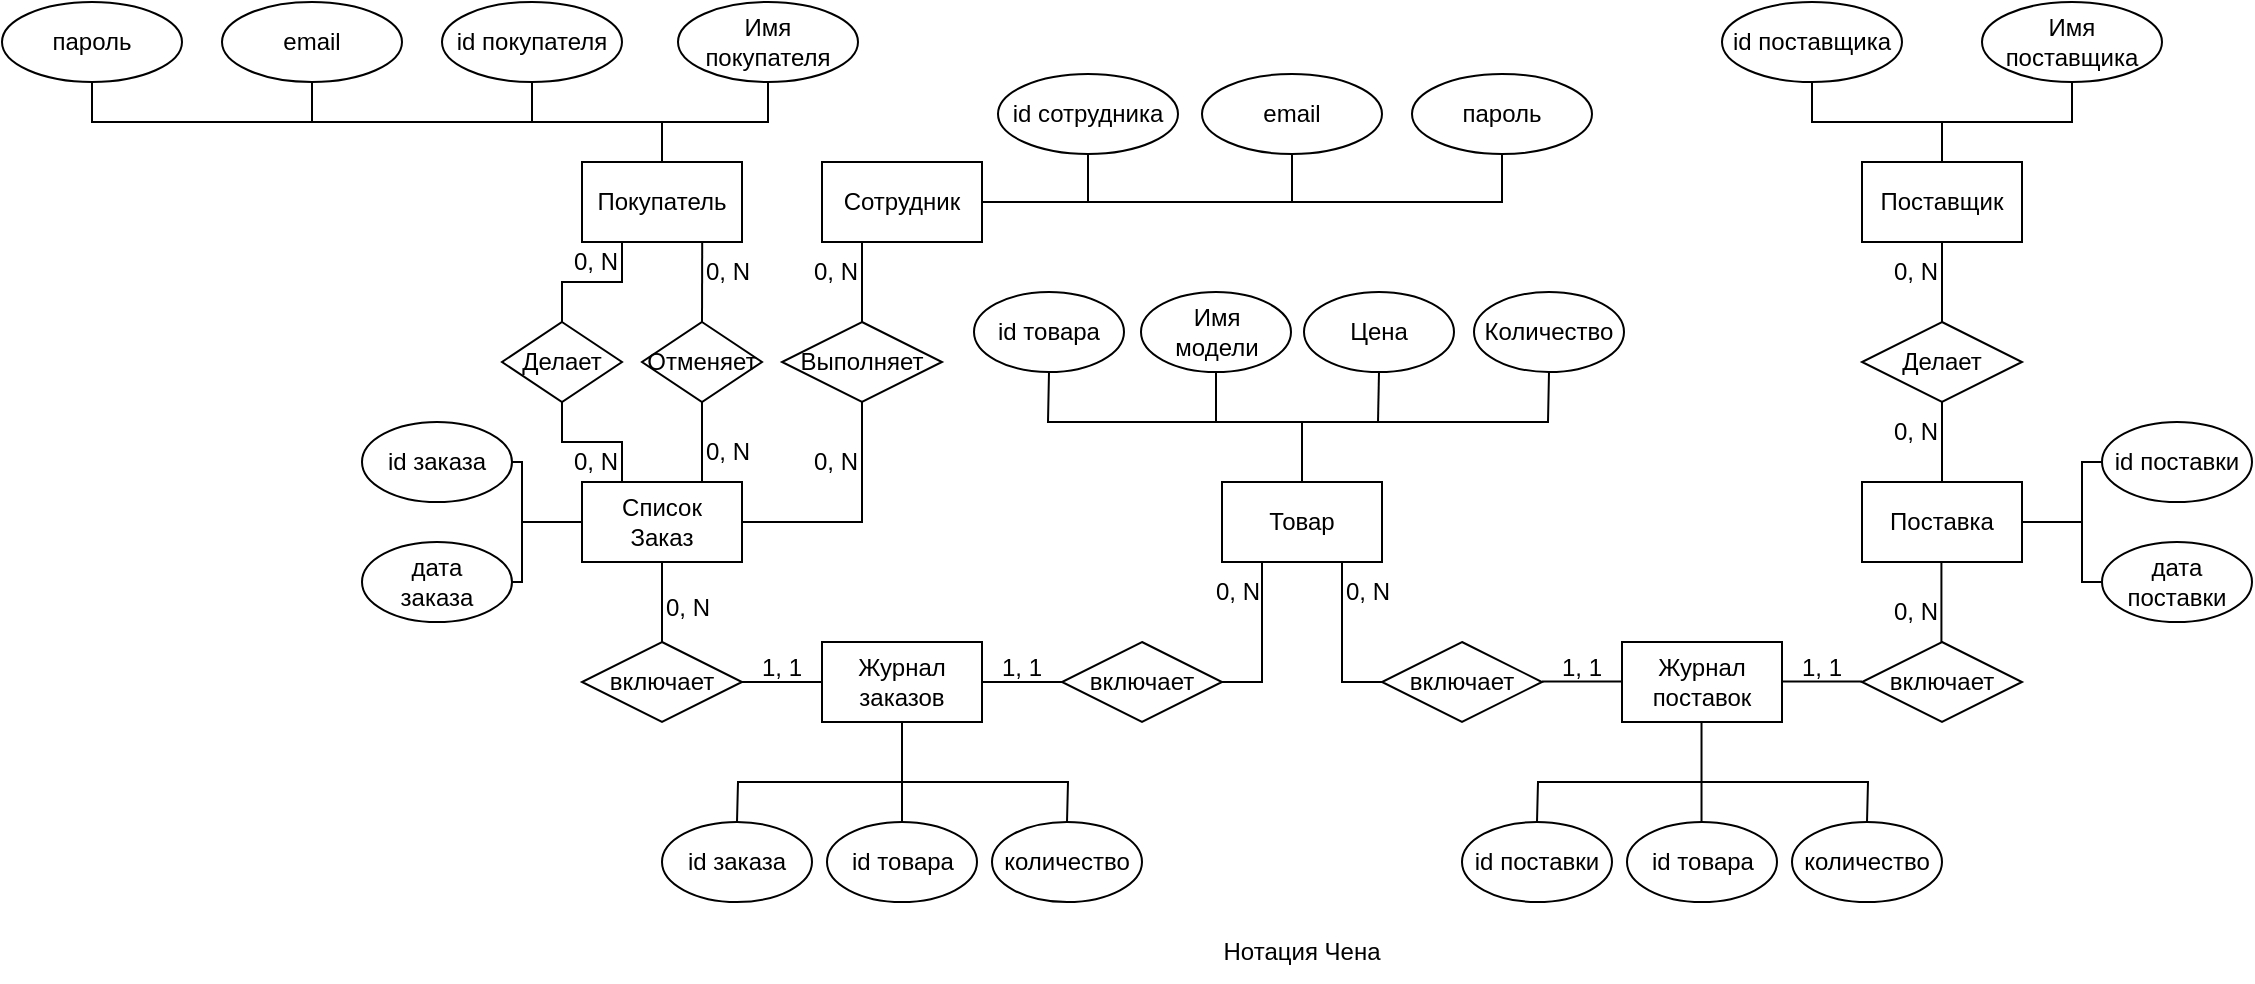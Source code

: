<mxfile version="21.8.0" type="device">
  <diagram name="Страница — 1" id="tyXD_Y5tc0pJUpRLUC1T">
    <mxGraphModel dx="1932" dy="596" grid="1" gridSize="10" guides="1" tooltips="1" connect="1" arrows="1" fold="1" page="1" pageScale="1" pageWidth="827" pageHeight="1169" math="0" shadow="0">
      <root>
        <mxCell id="0" />
        <mxCell id="1" parent="0" />
        <mxCell id="SPETgPv7omVsSzXn5G05-1" value="Товар" style="rounded=0;whiteSpace=wrap;html=1;" parent="1" vertex="1">
          <mxGeometry x="400" y="240" width="80" height="40" as="geometry" />
        </mxCell>
        <mxCell id="SPETgPv7omVsSzXn5G05-2" value="включает" style="rhombus;whiteSpace=wrap;html=1;" parent="1" vertex="1">
          <mxGeometry x="320" y="320" width="80" height="40" as="geometry" />
        </mxCell>
        <mxCell id="SPETgPv7omVsSzXn5G05-3" value="включает" style="rhombus;whiteSpace=wrap;html=1;" parent="1" vertex="1">
          <mxGeometry x="480" y="320" width="80" height="40" as="geometry" />
        </mxCell>
        <mxCell id="SPETgPv7omVsSzXn5G05-4" value="Журнал&lt;br&gt;поставок" style="rounded=0;whiteSpace=wrap;html=1;" parent="1" vertex="1">
          <mxGeometry x="600" y="320" width="80" height="40" as="geometry" />
        </mxCell>
        <mxCell id="SPETgPv7omVsSzXn5G05-5" value="Журнал&lt;br&gt;заказов" style="rounded=0;whiteSpace=wrap;html=1;" parent="1" vertex="1">
          <mxGeometry x="200" y="320" width="80" height="40" as="geometry" />
        </mxCell>
        <mxCell id="SPETgPv7omVsSzXn5G05-6" value="" style="endArrow=none;html=1;rounded=0;entryX=0;entryY=0.5;entryDx=0;entryDy=0;" parent="1" target="SPETgPv7omVsSzXn5G05-2" edge="1">
          <mxGeometry width="50" height="50" relative="1" as="geometry">
            <mxPoint x="280" y="340" as="sourcePoint" />
            <mxPoint x="330" y="290" as="targetPoint" />
          </mxGeometry>
        </mxCell>
        <mxCell id="SPETgPv7omVsSzXn5G05-7" value="" style="endArrow=none;html=1;rounded=0;entryX=0.25;entryY=1;entryDx=0;entryDy=0;exitX=1;exitY=0.5;exitDx=0;exitDy=0;" parent="1" source="SPETgPv7omVsSzXn5G05-2" target="SPETgPv7omVsSzXn5G05-1" edge="1">
          <mxGeometry width="50" height="50" relative="1" as="geometry">
            <mxPoint x="400" y="340" as="sourcePoint" />
            <mxPoint x="450" y="290" as="targetPoint" />
            <Array as="points">
              <mxPoint x="420" y="340" />
            </Array>
          </mxGeometry>
        </mxCell>
        <mxCell id="SPETgPv7omVsSzXn5G05-8" value="" style="endArrow=none;html=1;rounded=0;entryX=0.75;entryY=1;entryDx=0;entryDy=0;exitX=0;exitY=0.5;exitDx=0;exitDy=0;" parent="1" source="SPETgPv7omVsSzXn5G05-3" target="SPETgPv7omVsSzXn5G05-1" edge="1">
          <mxGeometry width="50" height="50" relative="1" as="geometry">
            <mxPoint x="410" y="350" as="sourcePoint" />
            <mxPoint x="430" y="290" as="targetPoint" />
            <Array as="points">
              <mxPoint x="460" y="340" />
            </Array>
          </mxGeometry>
        </mxCell>
        <mxCell id="SPETgPv7omVsSzXn5G05-9" value="" style="endArrow=none;html=1;rounded=0;entryX=0;entryY=0.5;entryDx=0;entryDy=0;" parent="1" edge="1">
          <mxGeometry width="50" height="50" relative="1" as="geometry">
            <mxPoint x="560" y="339.71" as="sourcePoint" />
            <mxPoint x="600" y="339.71" as="targetPoint" />
          </mxGeometry>
        </mxCell>
        <mxCell id="SPETgPv7omVsSzXn5G05-10" value="включает" style="rhombus;whiteSpace=wrap;html=1;" parent="1" vertex="1">
          <mxGeometry x="720" y="320" width="80" height="40" as="geometry" />
        </mxCell>
        <mxCell id="SPETgPv7omVsSzXn5G05-11" value="включает" style="rhombus;whiteSpace=wrap;html=1;" parent="1" vertex="1">
          <mxGeometry x="80" y="320" width="80" height="40" as="geometry" />
        </mxCell>
        <mxCell id="SPETgPv7omVsSzXn5G05-12" value="Список&lt;br&gt;Заказ" style="rounded=0;whiteSpace=wrap;html=1;" parent="1" vertex="1">
          <mxGeometry x="80" y="240" width="80" height="40" as="geometry" />
        </mxCell>
        <mxCell id="SPETgPv7omVsSzXn5G05-13" value="Делает" style="rhombus;whiteSpace=wrap;html=1;" parent="1" vertex="1">
          <mxGeometry x="40" y="160" width="60" height="40" as="geometry" />
        </mxCell>
        <mxCell id="SPETgPv7omVsSzXn5G05-14" value="Покупатель" style="rounded=0;whiteSpace=wrap;html=1;" parent="1" vertex="1">
          <mxGeometry x="80" y="80" width="80" height="40" as="geometry" />
        </mxCell>
        <mxCell id="SPETgPv7omVsSzXn5G05-15" value="" style="endArrow=none;html=1;rounded=0;exitX=0;exitY=0.5;exitDx=0;exitDy=0;entryX=1;entryY=0.5;entryDx=0;entryDy=0;" parent="1" source="SPETgPv7omVsSzXn5G05-5" target="SPETgPv7omVsSzXn5G05-11" edge="1">
          <mxGeometry width="50" height="50" relative="1" as="geometry">
            <mxPoint x="240" y="240" as="sourcePoint" />
            <mxPoint x="290" y="190" as="targetPoint" />
          </mxGeometry>
        </mxCell>
        <mxCell id="SPETgPv7omVsSzXn5G05-16" value="" style="endArrow=none;html=1;rounded=0;exitX=0.5;exitY=0;exitDx=0;exitDy=0;entryX=0.5;entryY=1;entryDx=0;entryDy=0;" parent="1" source="SPETgPv7omVsSzXn5G05-11" target="SPETgPv7omVsSzXn5G05-12" edge="1">
          <mxGeometry width="50" height="50" relative="1" as="geometry">
            <mxPoint x="430" y="240" as="sourcePoint" />
            <mxPoint x="480" y="190" as="targetPoint" />
          </mxGeometry>
        </mxCell>
        <mxCell id="SPETgPv7omVsSzXn5G05-17" value="" style="endArrow=none;html=1;rounded=0;exitX=0.25;exitY=0;exitDx=0;exitDy=0;entryX=0.5;entryY=1;entryDx=0;entryDy=0;" parent="1" source="SPETgPv7omVsSzXn5G05-12" target="SPETgPv7omVsSzXn5G05-13" edge="1">
          <mxGeometry width="50" height="50" relative="1" as="geometry">
            <mxPoint x="180" y="230" as="sourcePoint" />
            <mxPoint x="230" y="180" as="targetPoint" />
            <Array as="points">
              <mxPoint x="100" y="220" />
              <mxPoint x="70" y="220" />
            </Array>
          </mxGeometry>
        </mxCell>
        <mxCell id="SPETgPv7omVsSzXn5G05-18" value="" style="endArrow=none;html=1;rounded=0;exitX=0.5;exitY=0;exitDx=0;exitDy=0;entryX=0.25;entryY=1;entryDx=0;entryDy=0;" parent="1" source="SPETgPv7omVsSzXn5G05-13" target="SPETgPv7omVsSzXn5G05-14" edge="1">
          <mxGeometry width="50" height="50" relative="1" as="geometry">
            <mxPoint x="430" y="240" as="sourcePoint" />
            <mxPoint x="480" y="190" as="targetPoint" />
            <Array as="points">
              <mxPoint x="70" y="140" />
              <mxPoint x="100" y="140" />
            </Array>
          </mxGeometry>
        </mxCell>
        <mxCell id="SPETgPv7omVsSzXn5G05-19" value="Поставка" style="rounded=0;whiteSpace=wrap;html=1;" parent="1" vertex="1">
          <mxGeometry x="720" y="240" width="80" height="40" as="geometry" />
        </mxCell>
        <mxCell id="SPETgPv7omVsSzXn5G05-20" value="Делает" style="rhombus;whiteSpace=wrap;html=1;" parent="1" vertex="1">
          <mxGeometry x="720" y="160" width="80" height="40" as="geometry" />
        </mxCell>
        <mxCell id="SPETgPv7omVsSzXn5G05-21" value="Поставщик" style="rounded=0;whiteSpace=wrap;html=1;" parent="1" vertex="1">
          <mxGeometry x="720" y="80" width="80" height="40" as="geometry" />
        </mxCell>
        <mxCell id="SPETgPv7omVsSzXn5G05-22" value="" style="endArrow=none;html=1;rounded=0;exitX=0.5;exitY=0;exitDx=0;exitDy=0;entryX=0.5;entryY=1;entryDx=0;entryDy=0;" parent="1" source="SPETgPv7omVsSzXn5G05-19" target="SPETgPv7omVsSzXn5G05-20" edge="1">
          <mxGeometry width="50" height="50" relative="1" as="geometry">
            <mxPoint x="820" y="230" as="sourcePoint" />
            <mxPoint x="870" y="180" as="targetPoint" />
          </mxGeometry>
        </mxCell>
        <mxCell id="SPETgPv7omVsSzXn5G05-23" value="" style="endArrow=none;html=1;rounded=0;exitX=0.5;exitY=0;exitDx=0;exitDy=0;entryX=0.5;entryY=1;entryDx=0;entryDy=0;" parent="1" source="SPETgPv7omVsSzXn5G05-20" target="SPETgPv7omVsSzXn5G05-21" edge="1">
          <mxGeometry width="50" height="50" relative="1" as="geometry">
            <mxPoint x="1070" y="240" as="sourcePoint" />
            <mxPoint x="1120" y="190" as="targetPoint" />
          </mxGeometry>
        </mxCell>
        <mxCell id="SPETgPv7omVsSzXn5G05-24" value="" style="endArrow=none;html=1;rounded=0;exitX=0.5;exitY=0;exitDx=0;exitDy=0;entryX=0.5;entryY=1;entryDx=0;entryDy=0;" parent="1" edge="1">
          <mxGeometry width="50" height="50" relative="1" as="geometry">
            <mxPoint x="759.71" y="320" as="sourcePoint" />
            <mxPoint x="759.71" y="280" as="targetPoint" />
          </mxGeometry>
        </mxCell>
        <mxCell id="SPETgPv7omVsSzXn5G05-25" value="" style="endArrow=none;html=1;rounded=0;exitX=0;exitY=0.5;exitDx=0;exitDy=0;entryX=1;entryY=0.5;entryDx=0;entryDy=0;" parent="1" edge="1">
          <mxGeometry width="50" height="50" relative="1" as="geometry">
            <mxPoint x="720" y="339.71" as="sourcePoint" />
            <mxPoint x="680" y="339.71" as="targetPoint" />
          </mxGeometry>
        </mxCell>
        <mxCell id="SPETgPv7omVsSzXn5G05-26" value="id товара" style="ellipse;whiteSpace=wrap;html=1;" parent="1" vertex="1">
          <mxGeometry x="276" y="145" width="75" height="40" as="geometry" />
        </mxCell>
        <mxCell id="SPETgPv7omVsSzXn5G05-27" value="Имя&lt;br&gt;модели" style="ellipse;whiteSpace=wrap;html=1;" parent="1" vertex="1">
          <mxGeometry x="359.5" y="145" width="75" height="40" as="geometry" />
        </mxCell>
        <mxCell id="SPETgPv7omVsSzXn5G05-28" value="Количество" style="ellipse;whiteSpace=wrap;html=1;" parent="1" vertex="1">
          <mxGeometry x="526" y="145" width="75" height="40" as="geometry" />
        </mxCell>
        <mxCell id="SPETgPv7omVsSzXn5G05-29" value="" style="endArrow=none;html=1;rounded=0;exitX=0.5;exitY=0;exitDx=0;exitDy=0;entryX=0.5;entryY=1;entryDx=0;entryDy=0;" parent="1" source="SPETgPv7omVsSzXn5G05-1" target="SPETgPv7omVsSzXn5G05-27" edge="1">
          <mxGeometry width="50" height="50" relative="1" as="geometry">
            <mxPoint x="540" y="290" as="sourcePoint" />
            <mxPoint x="590" y="240" as="targetPoint" />
            <Array as="points">
              <mxPoint x="440" y="210" />
              <mxPoint x="397" y="210" />
            </Array>
          </mxGeometry>
        </mxCell>
        <mxCell id="SPETgPv7omVsSzXn5G05-31" value="" style="endArrow=none;html=1;rounded=0;exitX=0.5;exitY=1;exitDx=0;exitDy=0;entryX=0.5;entryY=1;entryDx=0;entryDy=0;" parent="1" source="SPETgPv7omVsSzXn5G05-26" target="SPETgPv7omVsSzXn5G05-28" edge="1">
          <mxGeometry width="50" height="50" relative="1" as="geometry">
            <mxPoint x="495" y="290" as="sourcePoint" />
            <mxPoint x="545" y="240" as="targetPoint" />
            <Array as="points">
              <mxPoint x="313" y="210" />
              <mxPoint x="395" y="210" />
              <mxPoint x="478" y="210" />
              <mxPoint x="563" y="210" />
            </Array>
          </mxGeometry>
        </mxCell>
        <mxCell id="SPETgPv7omVsSzXn5G05-32" value="1, 1" style="text;html=1;strokeColor=none;fillColor=none;align=center;verticalAlign=middle;whiteSpace=wrap;rounded=0;" parent="1" vertex="1">
          <mxGeometry x="270" y="318" width="60" height="30" as="geometry" />
        </mxCell>
        <mxCell id="SPETgPv7omVsSzXn5G05-33" value="1, 1" style="text;html=1;strokeColor=none;fillColor=none;align=center;verticalAlign=middle;whiteSpace=wrap;rounded=0;" parent="1" vertex="1">
          <mxGeometry x="550" y="318" width="60" height="30" as="geometry" />
        </mxCell>
        <mxCell id="SPETgPv7omVsSzXn5G05-34" value="0, N" style="text;html=1;strokeColor=none;fillColor=none;align=center;verticalAlign=middle;whiteSpace=wrap;rounded=0;" parent="1" vertex="1">
          <mxGeometry x="378" y="280" width="60" height="30" as="geometry" />
        </mxCell>
        <mxCell id="SPETgPv7omVsSzXn5G05-35" value="0, N" style="text;html=1;strokeColor=none;fillColor=none;align=center;verticalAlign=middle;whiteSpace=wrap;rounded=0;" parent="1" vertex="1">
          <mxGeometry x="443" y="280" width="60" height="30" as="geometry" />
        </mxCell>
        <mxCell id="SPETgPv7omVsSzXn5G05-36" value="id заказа" style="ellipse;whiteSpace=wrap;html=1;" parent="1" vertex="1">
          <mxGeometry x="120" y="410" width="75" height="40" as="geometry" />
        </mxCell>
        <mxCell id="SPETgPv7omVsSzXn5G05-37" value="id товара" style="ellipse;whiteSpace=wrap;html=1;" parent="1" vertex="1">
          <mxGeometry x="202.5" y="410" width="75" height="40" as="geometry" />
        </mxCell>
        <mxCell id="SPETgPv7omVsSzXn5G05-38" value="количество" style="ellipse;whiteSpace=wrap;html=1;" parent="1" vertex="1">
          <mxGeometry x="285" y="410" width="75" height="40" as="geometry" />
        </mxCell>
        <mxCell id="SPETgPv7omVsSzXn5G05-39" value="" style="endArrow=none;html=1;rounded=0;exitX=0.5;exitY=0;exitDx=0;exitDy=0;entryX=0.5;entryY=0;entryDx=0;entryDy=0;" parent="1" source="SPETgPv7omVsSzXn5G05-36" target="SPETgPv7omVsSzXn5G05-38" edge="1">
          <mxGeometry width="50" height="50" relative="1" as="geometry">
            <mxPoint x="170" y="400" as="sourcePoint" />
            <mxPoint x="220" y="350" as="targetPoint" />
            <Array as="points">
              <mxPoint x="158" y="390" />
              <mxPoint x="240" y="390" />
              <mxPoint x="323" y="390" />
            </Array>
          </mxGeometry>
        </mxCell>
        <mxCell id="SPETgPv7omVsSzXn5G05-40" value="" style="endArrow=none;html=1;rounded=0;exitX=0.5;exitY=0;exitDx=0;exitDy=0;entryX=0.5;entryY=1;entryDx=0;entryDy=0;" parent="1" source="SPETgPv7omVsSzXn5G05-37" target="SPETgPv7omVsSzXn5G05-5" edge="1">
          <mxGeometry width="50" height="50" relative="1" as="geometry">
            <mxPoint x="320" y="370" as="sourcePoint" />
            <mxPoint x="370" y="320" as="targetPoint" />
          </mxGeometry>
        </mxCell>
        <mxCell id="SPETgPv7omVsSzXn5G05-41" value="id поставки" style="ellipse;whiteSpace=wrap;html=1;" parent="1" vertex="1">
          <mxGeometry x="520" y="410" width="75" height="40" as="geometry" />
        </mxCell>
        <mxCell id="SPETgPv7omVsSzXn5G05-42" value="id товара" style="ellipse;whiteSpace=wrap;html=1;" parent="1" vertex="1">
          <mxGeometry x="602.5" y="410" width="75" height="40" as="geometry" />
        </mxCell>
        <mxCell id="SPETgPv7omVsSzXn5G05-43" value="количество" style="ellipse;whiteSpace=wrap;html=1;" parent="1" vertex="1">
          <mxGeometry x="685" y="410" width="75" height="40" as="geometry" />
        </mxCell>
        <mxCell id="SPETgPv7omVsSzXn5G05-44" value="" style="endArrow=none;html=1;rounded=0;exitX=0.5;exitY=0;exitDx=0;exitDy=0;entryX=0.5;entryY=0;entryDx=0;entryDy=0;" parent="1" source="SPETgPv7omVsSzXn5G05-41" target="SPETgPv7omVsSzXn5G05-43" edge="1">
          <mxGeometry width="50" height="50" relative="1" as="geometry">
            <mxPoint x="570" y="400" as="sourcePoint" />
            <mxPoint x="620" y="350" as="targetPoint" />
            <Array as="points">
              <mxPoint x="558" y="390" />
              <mxPoint x="640" y="390" />
              <mxPoint x="723" y="390" />
            </Array>
          </mxGeometry>
        </mxCell>
        <mxCell id="SPETgPv7omVsSzXn5G05-45" value="" style="endArrow=none;html=1;rounded=0;exitX=0.5;exitY=0;exitDx=0;exitDy=0;entryX=0.5;entryY=1;entryDx=0;entryDy=0;" parent="1" edge="1">
          <mxGeometry width="50" height="50" relative="1" as="geometry">
            <mxPoint x="639.76" y="410" as="sourcePoint" />
            <mxPoint x="639.76" y="360" as="targetPoint" />
          </mxGeometry>
        </mxCell>
        <mxCell id="SPETgPv7omVsSzXn5G05-46" value="1, 1" style="text;html=1;strokeColor=none;fillColor=none;align=center;verticalAlign=middle;whiteSpace=wrap;rounded=0;" parent="1" vertex="1">
          <mxGeometry x="670" y="318" width="60" height="30" as="geometry" />
        </mxCell>
        <mxCell id="SPETgPv7omVsSzXn5G05-47" value="1, 1" style="text;html=1;strokeColor=none;fillColor=none;align=center;verticalAlign=middle;whiteSpace=wrap;rounded=0;" parent="1" vertex="1">
          <mxGeometry x="150" y="318" width="60" height="30" as="geometry" />
        </mxCell>
        <mxCell id="SPETgPv7omVsSzXn5G05-48" value="0, N" style="text;html=1;strokeColor=none;fillColor=none;align=center;verticalAlign=middle;whiteSpace=wrap;rounded=0;" parent="1" vertex="1">
          <mxGeometry x="103" y="288" width="60" height="30" as="geometry" />
        </mxCell>
        <mxCell id="SPETgPv7omVsSzXn5G05-49" value="0, N" style="text;html=1;strokeColor=none;fillColor=none;align=center;verticalAlign=middle;whiteSpace=wrap;rounded=0;" parent="1" vertex="1">
          <mxGeometry x="717" y="290" width="60" height="30" as="geometry" />
        </mxCell>
        <mxCell id="SPETgPv7omVsSzXn5G05-50" value="0, N" style="text;html=1;strokeColor=none;fillColor=none;align=center;verticalAlign=middle;whiteSpace=wrap;rounded=0;" parent="1" vertex="1">
          <mxGeometry x="717" y="200" width="60" height="30" as="geometry" />
        </mxCell>
        <mxCell id="SPETgPv7omVsSzXn5G05-51" value="0, N" style="text;html=1;strokeColor=none;fillColor=none;align=center;verticalAlign=middle;whiteSpace=wrap;rounded=0;" parent="1" vertex="1">
          <mxGeometry x="717" y="120" width="60" height="30" as="geometry" />
        </mxCell>
        <mxCell id="SPETgPv7omVsSzXn5G05-52" value="0, N" style="text;html=1;strokeColor=none;fillColor=none;align=center;verticalAlign=middle;whiteSpace=wrap;rounded=0;" parent="1" vertex="1">
          <mxGeometry x="57" y="215" width="60" height="30" as="geometry" />
        </mxCell>
        <mxCell id="SPETgPv7omVsSzXn5G05-53" value="0, N" style="text;html=1;strokeColor=none;fillColor=none;align=center;verticalAlign=middle;whiteSpace=wrap;rounded=0;" parent="1" vertex="1">
          <mxGeometry x="57" y="115" width="60" height="30" as="geometry" />
        </mxCell>
        <mxCell id="SPETgPv7omVsSzXn5G05-54" value="id поставщика" style="ellipse;whiteSpace=wrap;html=1;" parent="1" vertex="1">
          <mxGeometry x="650" width="90" height="40" as="geometry" />
        </mxCell>
        <mxCell id="SPETgPv7omVsSzXn5G05-57" value="Имя&lt;br&gt;поставщика" style="ellipse;whiteSpace=wrap;html=1;" parent="1" vertex="1">
          <mxGeometry x="780" width="90" height="40" as="geometry" />
        </mxCell>
        <mxCell id="SPETgPv7omVsSzXn5G05-58" value="" style="endArrow=none;html=1;rounded=0;entryX=0.5;entryY=1;entryDx=0;entryDy=0;exitX=0.5;exitY=1;exitDx=0;exitDy=0;" parent="1" source="SPETgPv7omVsSzXn5G05-54" target="SPETgPv7omVsSzXn5G05-57" edge="1">
          <mxGeometry width="50" height="50" relative="1" as="geometry">
            <mxPoint x="770" y="140" as="sourcePoint" />
            <mxPoint x="820" y="90" as="targetPoint" />
            <Array as="points">
              <mxPoint x="695" y="60" />
              <mxPoint x="760" y="60" />
              <mxPoint x="825" y="60" />
            </Array>
          </mxGeometry>
        </mxCell>
        <mxCell id="SPETgPv7omVsSzXn5G05-59" value="" style="endArrow=none;html=1;rounded=0;exitX=0.5;exitY=0;exitDx=0;exitDy=0;" parent="1" source="SPETgPv7omVsSzXn5G05-21" edge="1">
          <mxGeometry width="50" height="50" relative="1" as="geometry">
            <mxPoint x="770" y="140" as="sourcePoint" />
            <mxPoint x="760" y="60" as="targetPoint" />
          </mxGeometry>
        </mxCell>
        <mxCell id="SPETgPv7omVsSzXn5G05-60" value="id поставки" style="ellipse;whiteSpace=wrap;html=1;" parent="1" vertex="1">
          <mxGeometry x="840" y="210" width="75" height="40" as="geometry" />
        </mxCell>
        <mxCell id="SPETgPv7omVsSzXn5G05-61" value="дата&lt;br&gt;поставки" style="ellipse;whiteSpace=wrap;html=1;" parent="1" vertex="1">
          <mxGeometry x="840" y="270" width="75" height="40" as="geometry" />
        </mxCell>
        <mxCell id="SPETgPv7omVsSzXn5G05-62" value="" style="endArrow=none;html=1;rounded=0;exitX=1;exitY=0.5;exitDx=0;exitDy=0;entryX=0;entryY=0.5;entryDx=0;entryDy=0;" parent="1" source="SPETgPv7omVsSzXn5G05-19" target="SPETgPv7omVsSzXn5G05-60" edge="1">
          <mxGeometry width="50" height="50" relative="1" as="geometry">
            <mxPoint x="870" y="250" as="sourcePoint" />
            <mxPoint x="920" y="200" as="targetPoint" />
            <Array as="points">
              <mxPoint x="830" y="260" />
              <mxPoint x="830" y="230" />
            </Array>
          </mxGeometry>
        </mxCell>
        <mxCell id="SPETgPv7omVsSzXn5G05-63" value="" style="endArrow=none;html=1;rounded=0;entryX=0;entryY=0.5;entryDx=0;entryDy=0;" parent="1" target="SPETgPv7omVsSzXn5G05-61" edge="1">
          <mxGeometry width="50" height="50" relative="1" as="geometry">
            <mxPoint x="830" y="260" as="sourcePoint" />
            <mxPoint x="920" y="200" as="targetPoint" />
            <Array as="points">
              <mxPoint x="830" y="290" />
            </Array>
          </mxGeometry>
        </mxCell>
        <mxCell id="SPETgPv7omVsSzXn5G05-64" value="id покупателя" style="ellipse;whiteSpace=wrap;html=1;" parent="1" vertex="1">
          <mxGeometry x="10" width="90" height="40" as="geometry" />
        </mxCell>
        <mxCell id="SPETgPv7omVsSzXn5G05-65" value="Имя&lt;br&gt;покупателя" style="ellipse;whiteSpace=wrap;html=1;" parent="1" vertex="1">
          <mxGeometry x="128" width="90" height="40" as="geometry" />
        </mxCell>
        <mxCell id="SPETgPv7omVsSzXn5G05-66" value="" style="endArrow=none;html=1;rounded=0;entryX=0.5;entryY=1;entryDx=0;entryDy=0;exitX=0.5;exitY=1;exitDx=0;exitDy=0;" parent="1" source="SPETgPv7omVsSzXn5G05-64" target="SPETgPv7omVsSzXn5G05-65" edge="1">
          <mxGeometry width="50" height="50" relative="1" as="geometry">
            <mxPoint x="130" y="140" as="sourcePoint" />
            <mxPoint x="180" y="90" as="targetPoint" />
            <Array as="points">
              <mxPoint x="55" y="60" />
              <mxPoint x="120" y="60" />
              <mxPoint x="173" y="60" />
            </Array>
          </mxGeometry>
        </mxCell>
        <mxCell id="SPETgPv7omVsSzXn5G05-67" value="" style="endArrow=none;html=1;rounded=0;exitX=0.5;exitY=0;exitDx=0;exitDy=0;" parent="1" edge="1">
          <mxGeometry width="50" height="50" relative="1" as="geometry">
            <mxPoint x="120" y="80" as="sourcePoint" />
            <mxPoint x="120" y="60" as="targetPoint" />
          </mxGeometry>
        </mxCell>
        <mxCell id="SPETgPv7omVsSzXn5G05-68" value="id заказа" style="ellipse;whiteSpace=wrap;html=1;" parent="1" vertex="1">
          <mxGeometry x="-30" y="210" width="75" height="40" as="geometry" />
        </mxCell>
        <mxCell id="SPETgPv7omVsSzXn5G05-69" value="дата&lt;br&gt;заказа" style="ellipse;whiteSpace=wrap;html=1;" parent="1" vertex="1">
          <mxGeometry x="-30" y="270" width="75" height="40" as="geometry" />
        </mxCell>
        <mxCell id="SPETgPv7omVsSzXn5G05-70" value="" style="endArrow=none;html=1;rounded=0;exitX=1;exitY=0.5;exitDx=0;exitDy=0;entryX=1;entryY=0.5;entryDx=0;entryDy=0;" parent="1" source="SPETgPv7omVsSzXn5G05-69" target="SPETgPv7omVsSzXn5G05-68" edge="1">
          <mxGeometry width="50" height="50" relative="1" as="geometry">
            <mxPoint x="260" y="270" as="sourcePoint" />
            <mxPoint x="310" y="220" as="targetPoint" />
            <Array as="points">
              <mxPoint x="50" y="290" />
              <mxPoint x="50" y="260" />
              <mxPoint x="50" y="230" />
            </Array>
          </mxGeometry>
        </mxCell>
        <mxCell id="SPETgPv7omVsSzXn5G05-71" value="" style="endArrow=none;html=1;rounded=0;entryX=0;entryY=0.5;entryDx=0;entryDy=0;" parent="1" target="SPETgPv7omVsSzXn5G05-12" edge="1">
          <mxGeometry width="50" height="50" relative="1" as="geometry">
            <mxPoint x="50" y="260" as="sourcePoint" />
            <mxPoint x="190" y="200" as="targetPoint" />
          </mxGeometry>
        </mxCell>
        <mxCell id="U9o846-IzRNpAc5K1iNu-1" value="Нотация Чена" style="text;html=1;strokeColor=none;fillColor=none;align=center;verticalAlign=middle;whiteSpace=wrap;rounded=0;" vertex="1" parent="1">
          <mxGeometry x="385" y="460" width="110" height="30" as="geometry" />
        </mxCell>
        <mxCell id="U9o846-IzRNpAc5K1iNu-2" value="Цена" style="ellipse;whiteSpace=wrap;html=1;" vertex="1" parent="1">
          <mxGeometry x="441" y="145" width="75" height="40" as="geometry" />
        </mxCell>
        <mxCell id="U9o846-IzRNpAc5K1iNu-3" value="" style="endArrow=none;html=1;rounded=0;entryX=0.5;entryY=1;entryDx=0;entryDy=0;" edge="1" parent="1" target="U9o846-IzRNpAc5K1iNu-2">
          <mxGeometry width="50" height="50" relative="1" as="geometry">
            <mxPoint x="478" y="210" as="sourcePoint" />
            <mxPoint x="505" y="210" as="targetPoint" />
          </mxGeometry>
        </mxCell>
        <mxCell id="U9o846-IzRNpAc5K1iNu-4" value="Выполняет" style="rhombus;whiteSpace=wrap;html=1;" vertex="1" parent="1">
          <mxGeometry x="180" y="160" width="80" height="40" as="geometry" />
        </mxCell>
        <mxCell id="U9o846-IzRNpAc5K1iNu-5" value="" style="endArrow=none;html=1;rounded=0;exitX=1;exitY=0.5;exitDx=0;exitDy=0;entryX=0.5;entryY=1;entryDx=0;entryDy=0;" edge="1" parent="1" source="SPETgPv7omVsSzXn5G05-12" target="U9o846-IzRNpAc5K1iNu-4">
          <mxGeometry width="50" height="50" relative="1" as="geometry">
            <mxPoint x="330" y="260" as="sourcePoint" />
            <mxPoint x="380" y="210" as="targetPoint" />
            <Array as="points">
              <mxPoint x="220" y="260" />
            </Array>
          </mxGeometry>
        </mxCell>
        <mxCell id="U9o846-IzRNpAc5K1iNu-7" value="Сотрудник" style="rounded=0;whiteSpace=wrap;html=1;" vertex="1" parent="1">
          <mxGeometry x="200" y="80" width="80" height="40" as="geometry" />
        </mxCell>
        <mxCell id="U9o846-IzRNpAc5K1iNu-8" value="" style="endArrow=none;html=1;rounded=0;exitX=0.5;exitY=0;exitDx=0;exitDy=0;entryX=0.25;entryY=1;entryDx=0;entryDy=0;" edge="1" parent="1" source="U9o846-IzRNpAc5K1iNu-4" target="U9o846-IzRNpAc5K1iNu-7">
          <mxGeometry width="50" height="50" relative="1" as="geometry">
            <mxPoint x="330" y="170" as="sourcePoint" />
            <mxPoint x="380" y="120" as="targetPoint" />
          </mxGeometry>
        </mxCell>
        <mxCell id="U9o846-IzRNpAc5K1iNu-9" value="0, N" style="text;html=1;strokeColor=none;fillColor=none;align=center;verticalAlign=middle;whiteSpace=wrap;rounded=0;" vertex="1" parent="1">
          <mxGeometry x="177" y="215" width="60" height="30" as="geometry" />
        </mxCell>
        <mxCell id="U9o846-IzRNpAc5K1iNu-10" value="0, N" style="text;html=1;strokeColor=none;fillColor=none;align=center;verticalAlign=middle;whiteSpace=wrap;rounded=0;" vertex="1" parent="1">
          <mxGeometry x="177" y="120" width="60" height="30" as="geometry" />
        </mxCell>
        <mxCell id="U9o846-IzRNpAc5K1iNu-11" value="id сотрудника" style="ellipse;whiteSpace=wrap;html=1;" vertex="1" parent="1">
          <mxGeometry x="288" y="36" width="90" height="40" as="geometry" />
        </mxCell>
        <mxCell id="U9o846-IzRNpAc5K1iNu-12" value="" style="endArrow=none;html=1;rounded=0;exitX=1;exitY=0.5;exitDx=0;exitDy=0;entryX=0.5;entryY=1;entryDx=0;entryDy=0;" edge="1" parent="1" source="U9o846-IzRNpAc5K1iNu-7" target="U9o846-IzRNpAc5K1iNu-11">
          <mxGeometry width="50" height="50" relative="1" as="geometry">
            <mxPoint x="300" y="140" as="sourcePoint" />
            <mxPoint x="350" y="90" as="targetPoint" />
            <Array as="points">
              <mxPoint x="333" y="100" />
            </Array>
          </mxGeometry>
        </mxCell>
        <mxCell id="U9o846-IzRNpAc5K1iNu-13" value="email" style="ellipse;whiteSpace=wrap;html=1;" vertex="1" parent="1">
          <mxGeometry x="-100" width="90" height="40" as="geometry" />
        </mxCell>
        <mxCell id="U9o846-IzRNpAc5K1iNu-14" value="пароль" style="ellipse;whiteSpace=wrap;html=1;" vertex="1" parent="1">
          <mxGeometry x="-210" width="90" height="40" as="geometry" />
        </mxCell>
        <mxCell id="U9o846-IzRNpAc5K1iNu-15" value="" style="endArrow=none;html=1;rounded=0;exitX=0.5;exitY=1;exitDx=0;exitDy=0;" edge="1" parent="1" source="U9o846-IzRNpAc5K1iNu-14">
          <mxGeometry width="50" height="50" relative="1" as="geometry">
            <mxPoint x="110" y="140" as="sourcePoint" />
            <mxPoint x="100" y="60" as="targetPoint" />
            <Array as="points">
              <mxPoint x="-165" y="60" />
            </Array>
          </mxGeometry>
        </mxCell>
        <mxCell id="U9o846-IzRNpAc5K1iNu-16" value="" style="endArrow=none;html=1;rounded=0;entryX=0.5;entryY=1;entryDx=0;entryDy=0;" edge="1" parent="1" target="U9o846-IzRNpAc5K1iNu-13">
          <mxGeometry width="50" height="50" relative="1" as="geometry">
            <mxPoint x="-55" y="60" as="sourcePoint" />
            <mxPoint x="160" y="90" as="targetPoint" />
          </mxGeometry>
        </mxCell>
        <mxCell id="U9o846-IzRNpAc5K1iNu-17" value="email" style="ellipse;whiteSpace=wrap;html=1;" vertex="1" parent="1">
          <mxGeometry x="390" y="36" width="90" height="40" as="geometry" />
        </mxCell>
        <mxCell id="U9o846-IzRNpAc5K1iNu-18" value="пароль" style="ellipse;whiteSpace=wrap;html=1;" vertex="1" parent="1">
          <mxGeometry x="495" y="36" width="90" height="40" as="geometry" />
        </mxCell>
        <mxCell id="U9o846-IzRNpAc5K1iNu-19" value="" style="endArrow=none;html=1;rounded=0;entryX=0.5;entryY=1;entryDx=0;entryDy=0;" edge="1" parent="1" target="U9o846-IzRNpAc5K1iNu-18">
          <mxGeometry width="50" height="50" relative="1" as="geometry">
            <mxPoint x="330" y="100" as="sourcePoint" />
            <mxPoint x="370" y="90" as="targetPoint" />
            <Array as="points">
              <mxPoint x="540" y="100" />
            </Array>
          </mxGeometry>
        </mxCell>
        <mxCell id="U9o846-IzRNpAc5K1iNu-20" value="" style="endArrow=none;html=1;rounded=0;entryX=0.5;entryY=1;entryDx=0;entryDy=0;" edge="1" parent="1" target="U9o846-IzRNpAc5K1iNu-17">
          <mxGeometry width="50" height="50" relative="1" as="geometry">
            <mxPoint x="435" y="100" as="sourcePoint" />
            <mxPoint x="370" y="90" as="targetPoint" />
          </mxGeometry>
        </mxCell>
        <mxCell id="U9o846-IzRNpAc5K1iNu-21" value="Отменяет" style="rhombus;whiteSpace=wrap;html=1;" vertex="1" parent="1">
          <mxGeometry x="110" y="160" width="60" height="40" as="geometry" />
        </mxCell>
        <mxCell id="U9o846-IzRNpAc5K1iNu-22" value="" style="endArrow=none;html=1;rounded=0;exitX=0.5;exitY=1;exitDx=0;exitDy=0;entryX=0.75;entryY=0;entryDx=0;entryDy=0;" edge="1" parent="1" source="U9o846-IzRNpAc5K1iNu-21" target="SPETgPv7omVsSzXn5G05-12">
          <mxGeometry width="50" height="50" relative="1" as="geometry">
            <mxPoint x="160" y="220" as="sourcePoint" />
            <mxPoint x="210" y="170" as="targetPoint" />
          </mxGeometry>
        </mxCell>
        <mxCell id="U9o846-IzRNpAc5K1iNu-23" value="" style="endArrow=none;html=1;rounded=0;exitX=0.5;exitY=0;exitDx=0;exitDy=0;entryX=0.285;entryY=0.003;entryDx=0;entryDy=0;entryPerimeter=0;" edge="1" parent="1" source="U9o846-IzRNpAc5K1iNu-21" target="U9o846-IzRNpAc5K1iNu-24">
          <mxGeometry width="50" height="50" relative="1" as="geometry">
            <mxPoint x="160" y="220" as="sourcePoint" />
            <mxPoint x="210" y="170" as="targetPoint" />
          </mxGeometry>
        </mxCell>
        <mxCell id="U9o846-IzRNpAc5K1iNu-24" value="0, N" style="text;html=1;strokeColor=none;fillColor=none;align=center;verticalAlign=middle;whiteSpace=wrap;rounded=0;" vertex="1" parent="1">
          <mxGeometry x="123" y="120" width="60" height="30" as="geometry" />
        </mxCell>
        <mxCell id="U9o846-IzRNpAc5K1iNu-25" value="0, N" style="text;html=1;strokeColor=none;fillColor=none;align=center;verticalAlign=middle;whiteSpace=wrap;rounded=0;" vertex="1" parent="1">
          <mxGeometry x="123" y="210" width="60" height="30" as="geometry" />
        </mxCell>
      </root>
    </mxGraphModel>
  </diagram>
</mxfile>
